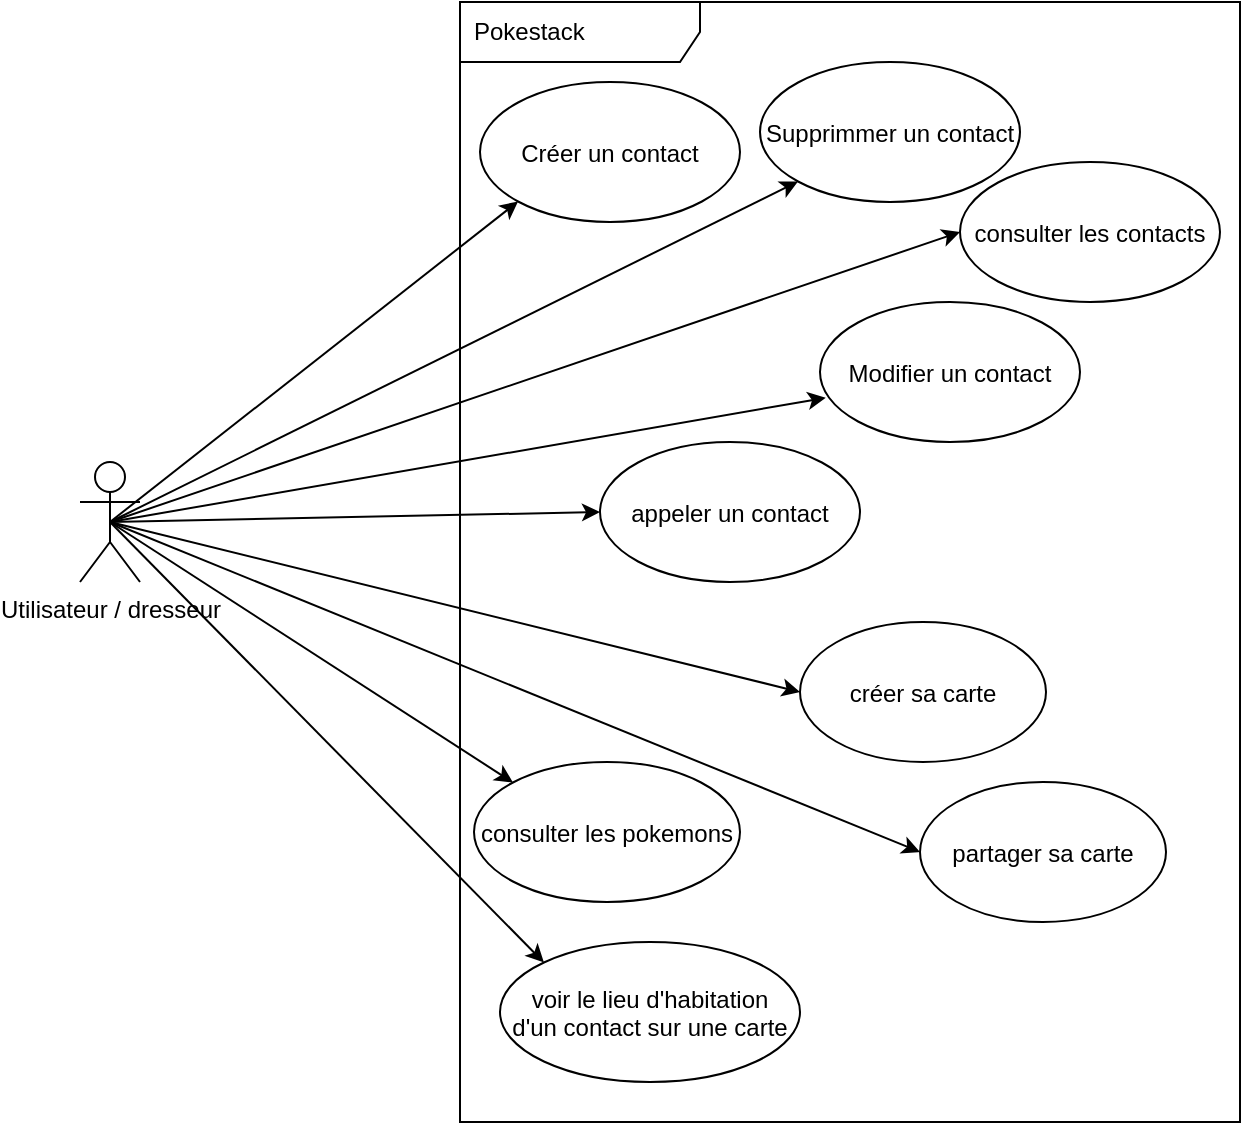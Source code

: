 <mxfile>
    <diagram id="ACSWEABGttGZcb6EK8U8" name="Page-1">
        <mxGraphModel dx="1416" dy="929" grid="1" gridSize="10" guides="1" tooltips="1" connect="1" arrows="1" fold="1" page="1" pageScale="1" pageWidth="1654" pageHeight="1169" math="0" shadow="0">
            <root>
                <mxCell id="0"/>
                <mxCell id="1" parent="0"/>
                <mxCell id="3" value="Pokestack" style="shape=umlFrame;whiteSpace=wrap;html=1;width=120;height=30;boundedLbl=1;verticalAlign=middle;align=left;spacingLeft=5;" vertex="1" parent="1">
                    <mxGeometry x="420" y="160" width="390" height="560" as="geometry"/>
                </mxCell>
                <mxCell id="8" style="edgeStyle=none;html=1;exitX=0.5;exitY=0.5;exitDx=0;exitDy=0;exitPerimeter=0;entryX=0;entryY=1;entryDx=0;entryDy=0;" edge="1" parent="1" source="4" target="5">
                    <mxGeometry relative="1" as="geometry"/>
                </mxCell>
                <mxCell id="9" style="edgeStyle=none;html=1;exitX=0.5;exitY=0.5;exitDx=0;exitDy=0;exitPerimeter=0;entryX=0;entryY=1;entryDx=0;entryDy=0;" edge="1" parent="1" source="4" target="7">
                    <mxGeometry relative="1" as="geometry"/>
                </mxCell>
                <mxCell id="10" style="edgeStyle=none;html=1;exitX=0.5;exitY=0.5;exitDx=0;exitDy=0;exitPerimeter=0;entryX=0.022;entryY=0.684;entryDx=0;entryDy=0;entryPerimeter=0;" edge="1" parent="1" source="4" target="6">
                    <mxGeometry relative="1" as="geometry"/>
                </mxCell>
                <mxCell id="12" style="edgeStyle=none;html=1;exitX=0.5;exitY=0.5;exitDx=0;exitDy=0;exitPerimeter=0;entryX=0;entryY=0.5;entryDx=0;entryDy=0;" edge="1" parent="1" source="4" target="11">
                    <mxGeometry relative="1" as="geometry"/>
                </mxCell>
                <mxCell id="18" style="edgeStyle=none;html=1;exitX=0.5;exitY=0.5;exitDx=0;exitDy=0;exitPerimeter=0;entryX=0;entryY=0.5;entryDx=0;entryDy=0;" edge="1" parent="1" source="4" target="13">
                    <mxGeometry relative="1" as="geometry"/>
                </mxCell>
                <mxCell id="19" style="edgeStyle=none;html=1;exitX=0.5;exitY=0.5;exitDx=0;exitDy=0;exitPerimeter=0;entryX=0;entryY=0.5;entryDx=0;entryDy=0;" edge="1" parent="1" source="4" target="15">
                    <mxGeometry relative="1" as="geometry"/>
                </mxCell>
                <mxCell id="20" style="edgeStyle=none;html=1;exitX=0.5;exitY=0.5;exitDx=0;exitDy=0;exitPerimeter=0;entryX=0;entryY=0;entryDx=0;entryDy=0;" edge="1" parent="1" source="4" target="16">
                    <mxGeometry relative="1" as="geometry"/>
                </mxCell>
                <mxCell id="21" style="edgeStyle=none;html=1;exitX=0.5;exitY=0.5;exitDx=0;exitDy=0;exitPerimeter=0;entryX=0;entryY=0;entryDx=0;entryDy=0;" edge="1" parent="1" source="4" target="17">
                    <mxGeometry relative="1" as="geometry"/>
                </mxCell>
                <mxCell id="22" style="edgeStyle=none;html=1;exitX=0.5;exitY=0.5;exitDx=0;exitDy=0;exitPerimeter=0;entryX=0;entryY=0.5;entryDx=0;entryDy=0;" edge="1" parent="1" source="4" target="14">
                    <mxGeometry relative="1" as="geometry"/>
                </mxCell>
                <mxCell id="4" value="Utilisateur / dresseur" style="shape=umlActor;verticalLabelPosition=bottom;verticalAlign=top;html=1;" vertex="1" parent="1">
                    <mxGeometry x="230" y="390" width="30" height="60" as="geometry"/>
                </mxCell>
                <mxCell id="5" value="Créer un contact" style="ellipse;" vertex="1" parent="1">
                    <mxGeometry x="430" y="200" width="130" height="70" as="geometry"/>
                </mxCell>
                <mxCell id="6" value="Modifier un contact" style="ellipse;" vertex="1" parent="1">
                    <mxGeometry x="600" y="310" width="130" height="70" as="geometry"/>
                </mxCell>
                <mxCell id="7" value="Supprimmer un contact" style="ellipse;" vertex="1" parent="1">
                    <mxGeometry x="570" y="190" width="130" height="70" as="geometry"/>
                </mxCell>
                <mxCell id="11" value="consulter les contacts" style="ellipse;" vertex="1" parent="1">
                    <mxGeometry x="670" y="240" width="130" height="70" as="geometry"/>
                </mxCell>
                <mxCell id="13" value="appeler un contact" style="ellipse;" vertex="1" parent="1">
                    <mxGeometry x="490" y="380" width="130" height="70" as="geometry"/>
                </mxCell>
                <mxCell id="14" value="partager sa carte" style="ellipse;" vertex="1" parent="1">
                    <mxGeometry x="650" y="550" width="123" height="70" as="geometry"/>
                </mxCell>
                <mxCell id="15" value="créer sa carte" style="ellipse;" vertex="1" parent="1">
                    <mxGeometry x="590" y="470" width="123" height="70" as="geometry"/>
                </mxCell>
                <mxCell id="16" value="consulter les pokemons" style="ellipse;" vertex="1" parent="1">
                    <mxGeometry x="427" y="540" width="133" height="70" as="geometry"/>
                </mxCell>
                <mxCell id="17" value="voir le lieu d'habitation &#10;d'un contact sur une carte" style="ellipse;" vertex="1" parent="1">
                    <mxGeometry x="440" y="630" width="150" height="70" as="geometry"/>
                </mxCell>
            </root>
        </mxGraphModel>
    </diagram>
</mxfile>